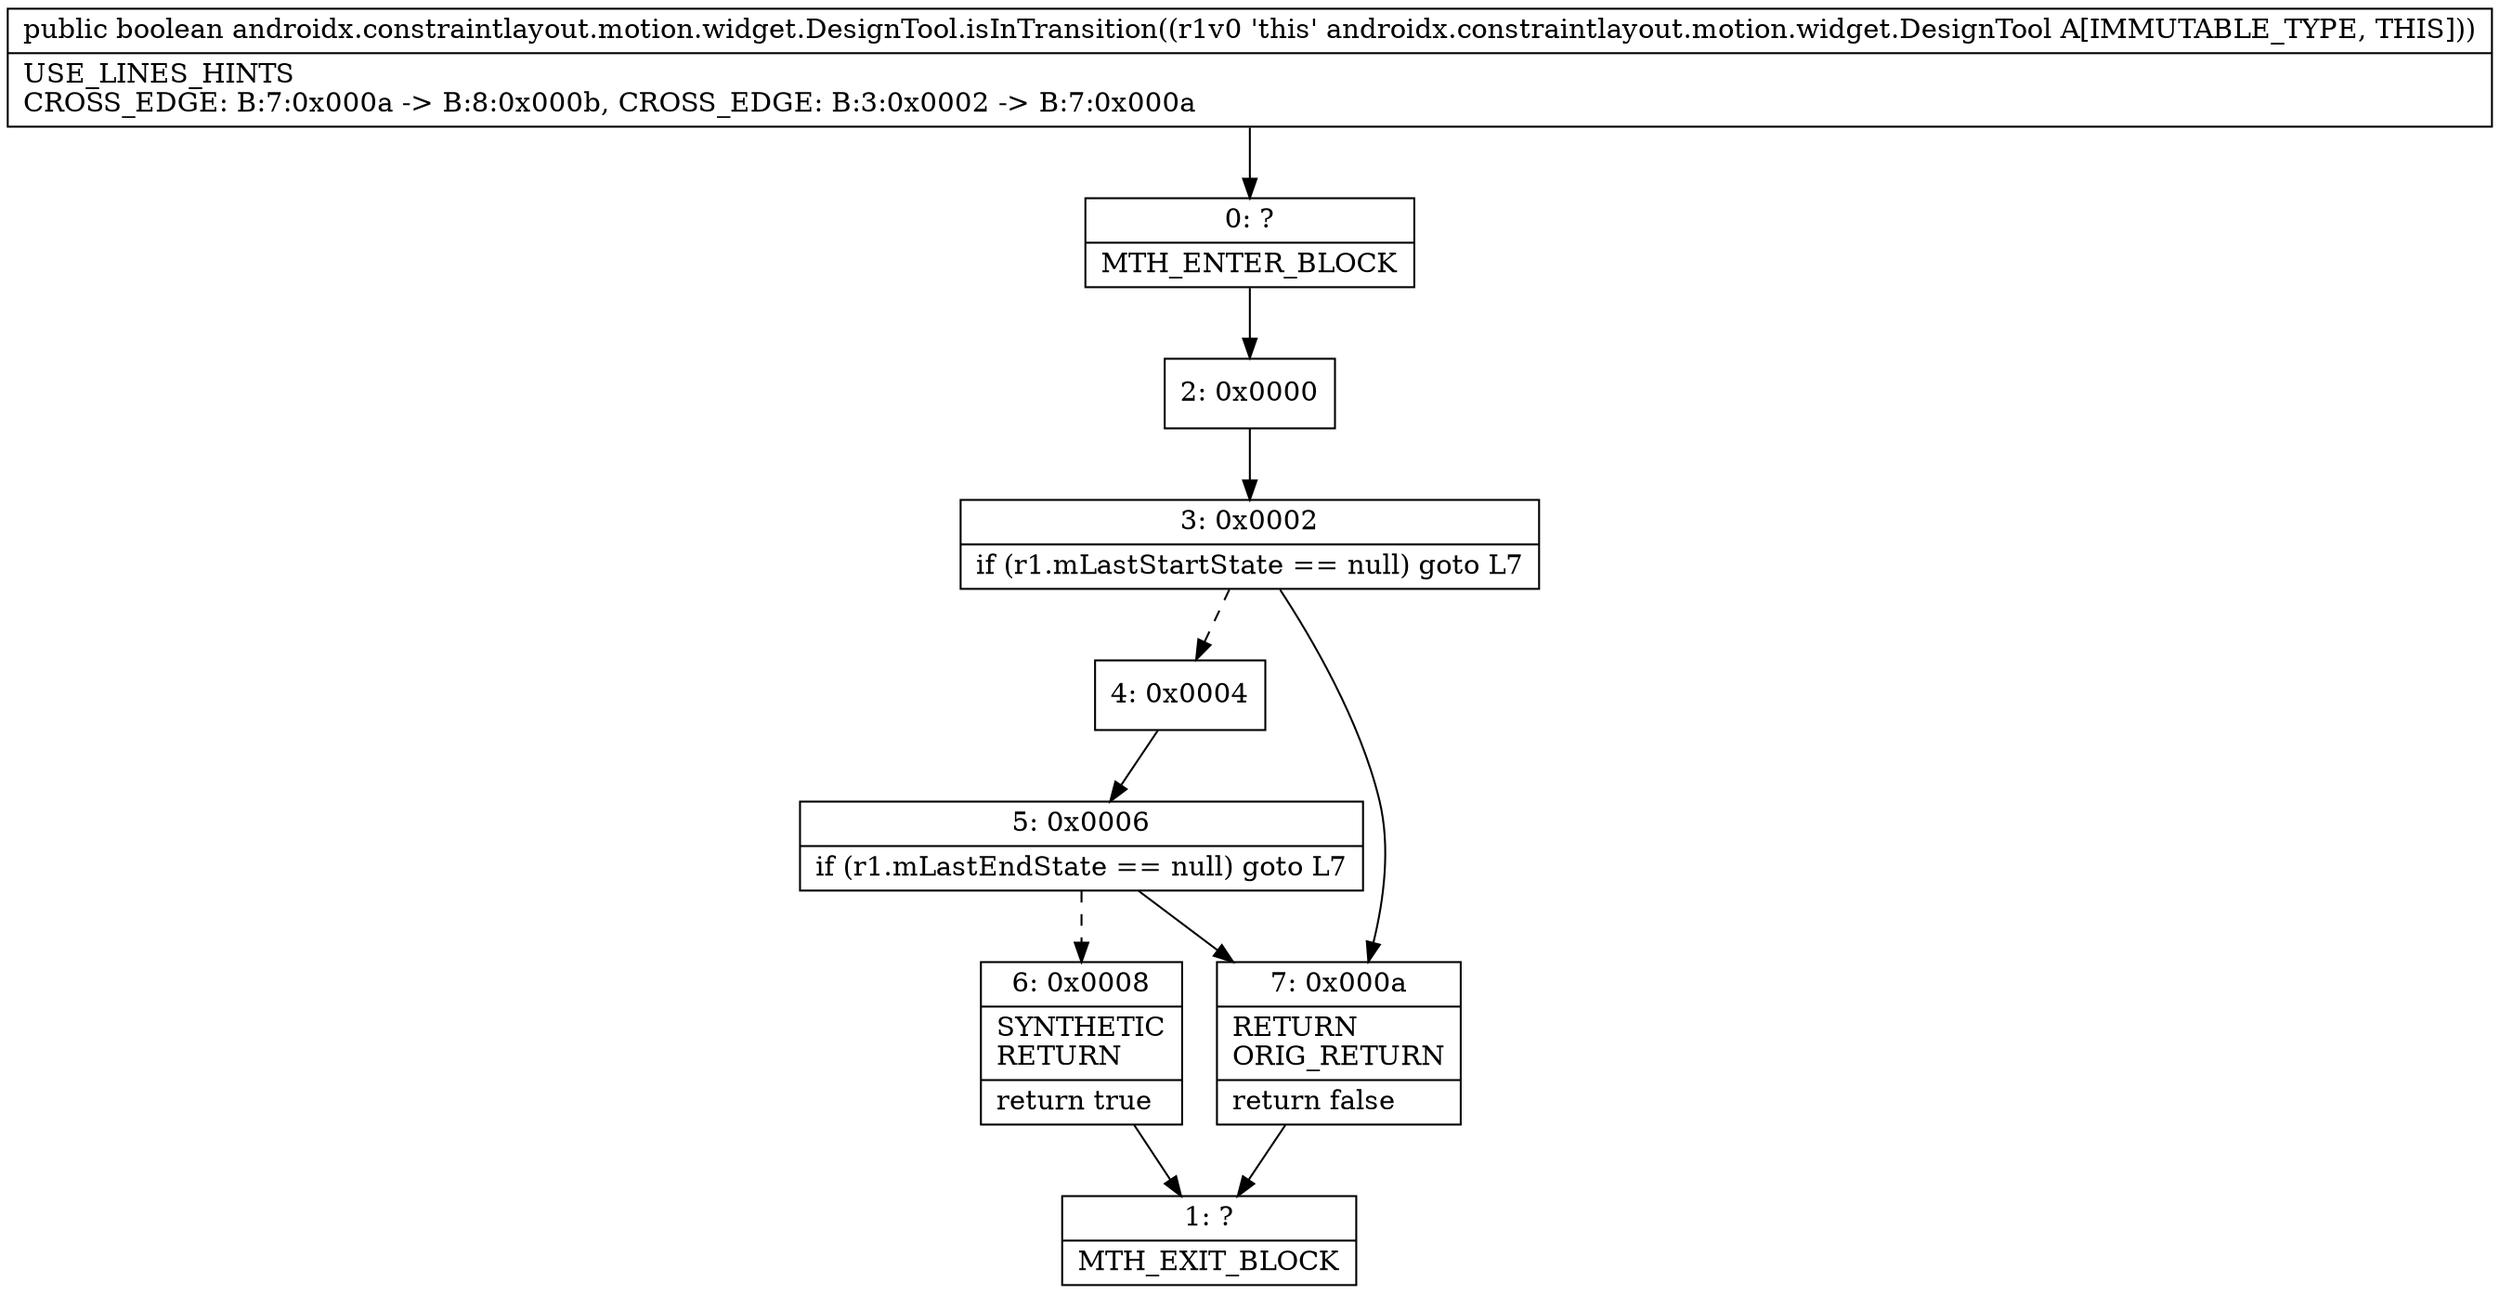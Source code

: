 digraph "CFG forandroidx.constraintlayout.motion.widget.DesignTool.isInTransition()Z" {
Node_0 [shape=record,label="{0\:\ ?|MTH_ENTER_BLOCK\l}"];
Node_2 [shape=record,label="{2\:\ 0x0000}"];
Node_3 [shape=record,label="{3\:\ 0x0002|if (r1.mLastStartState == null) goto L7\l}"];
Node_4 [shape=record,label="{4\:\ 0x0004}"];
Node_5 [shape=record,label="{5\:\ 0x0006|if (r1.mLastEndState == null) goto L7\l}"];
Node_6 [shape=record,label="{6\:\ 0x0008|SYNTHETIC\lRETURN\l|return true\l}"];
Node_1 [shape=record,label="{1\:\ ?|MTH_EXIT_BLOCK\l}"];
Node_7 [shape=record,label="{7\:\ 0x000a|RETURN\lORIG_RETURN\l|return false\l}"];
MethodNode[shape=record,label="{public boolean androidx.constraintlayout.motion.widget.DesignTool.isInTransition((r1v0 'this' androidx.constraintlayout.motion.widget.DesignTool A[IMMUTABLE_TYPE, THIS]))  | USE_LINES_HINTS\lCROSS_EDGE: B:7:0x000a \-\> B:8:0x000b, CROSS_EDGE: B:3:0x0002 \-\> B:7:0x000a\l}"];
MethodNode -> Node_0;Node_0 -> Node_2;
Node_2 -> Node_3;
Node_3 -> Node_4[style=dashed];
Node_3 -> Node_7;
Node_4 -> Node_5;
Node_5 -> Node_6[style=dashed];
Node_5 -> Node_7;
Node_6 -> Node_1;
Node_7 -> Node_1;
}

